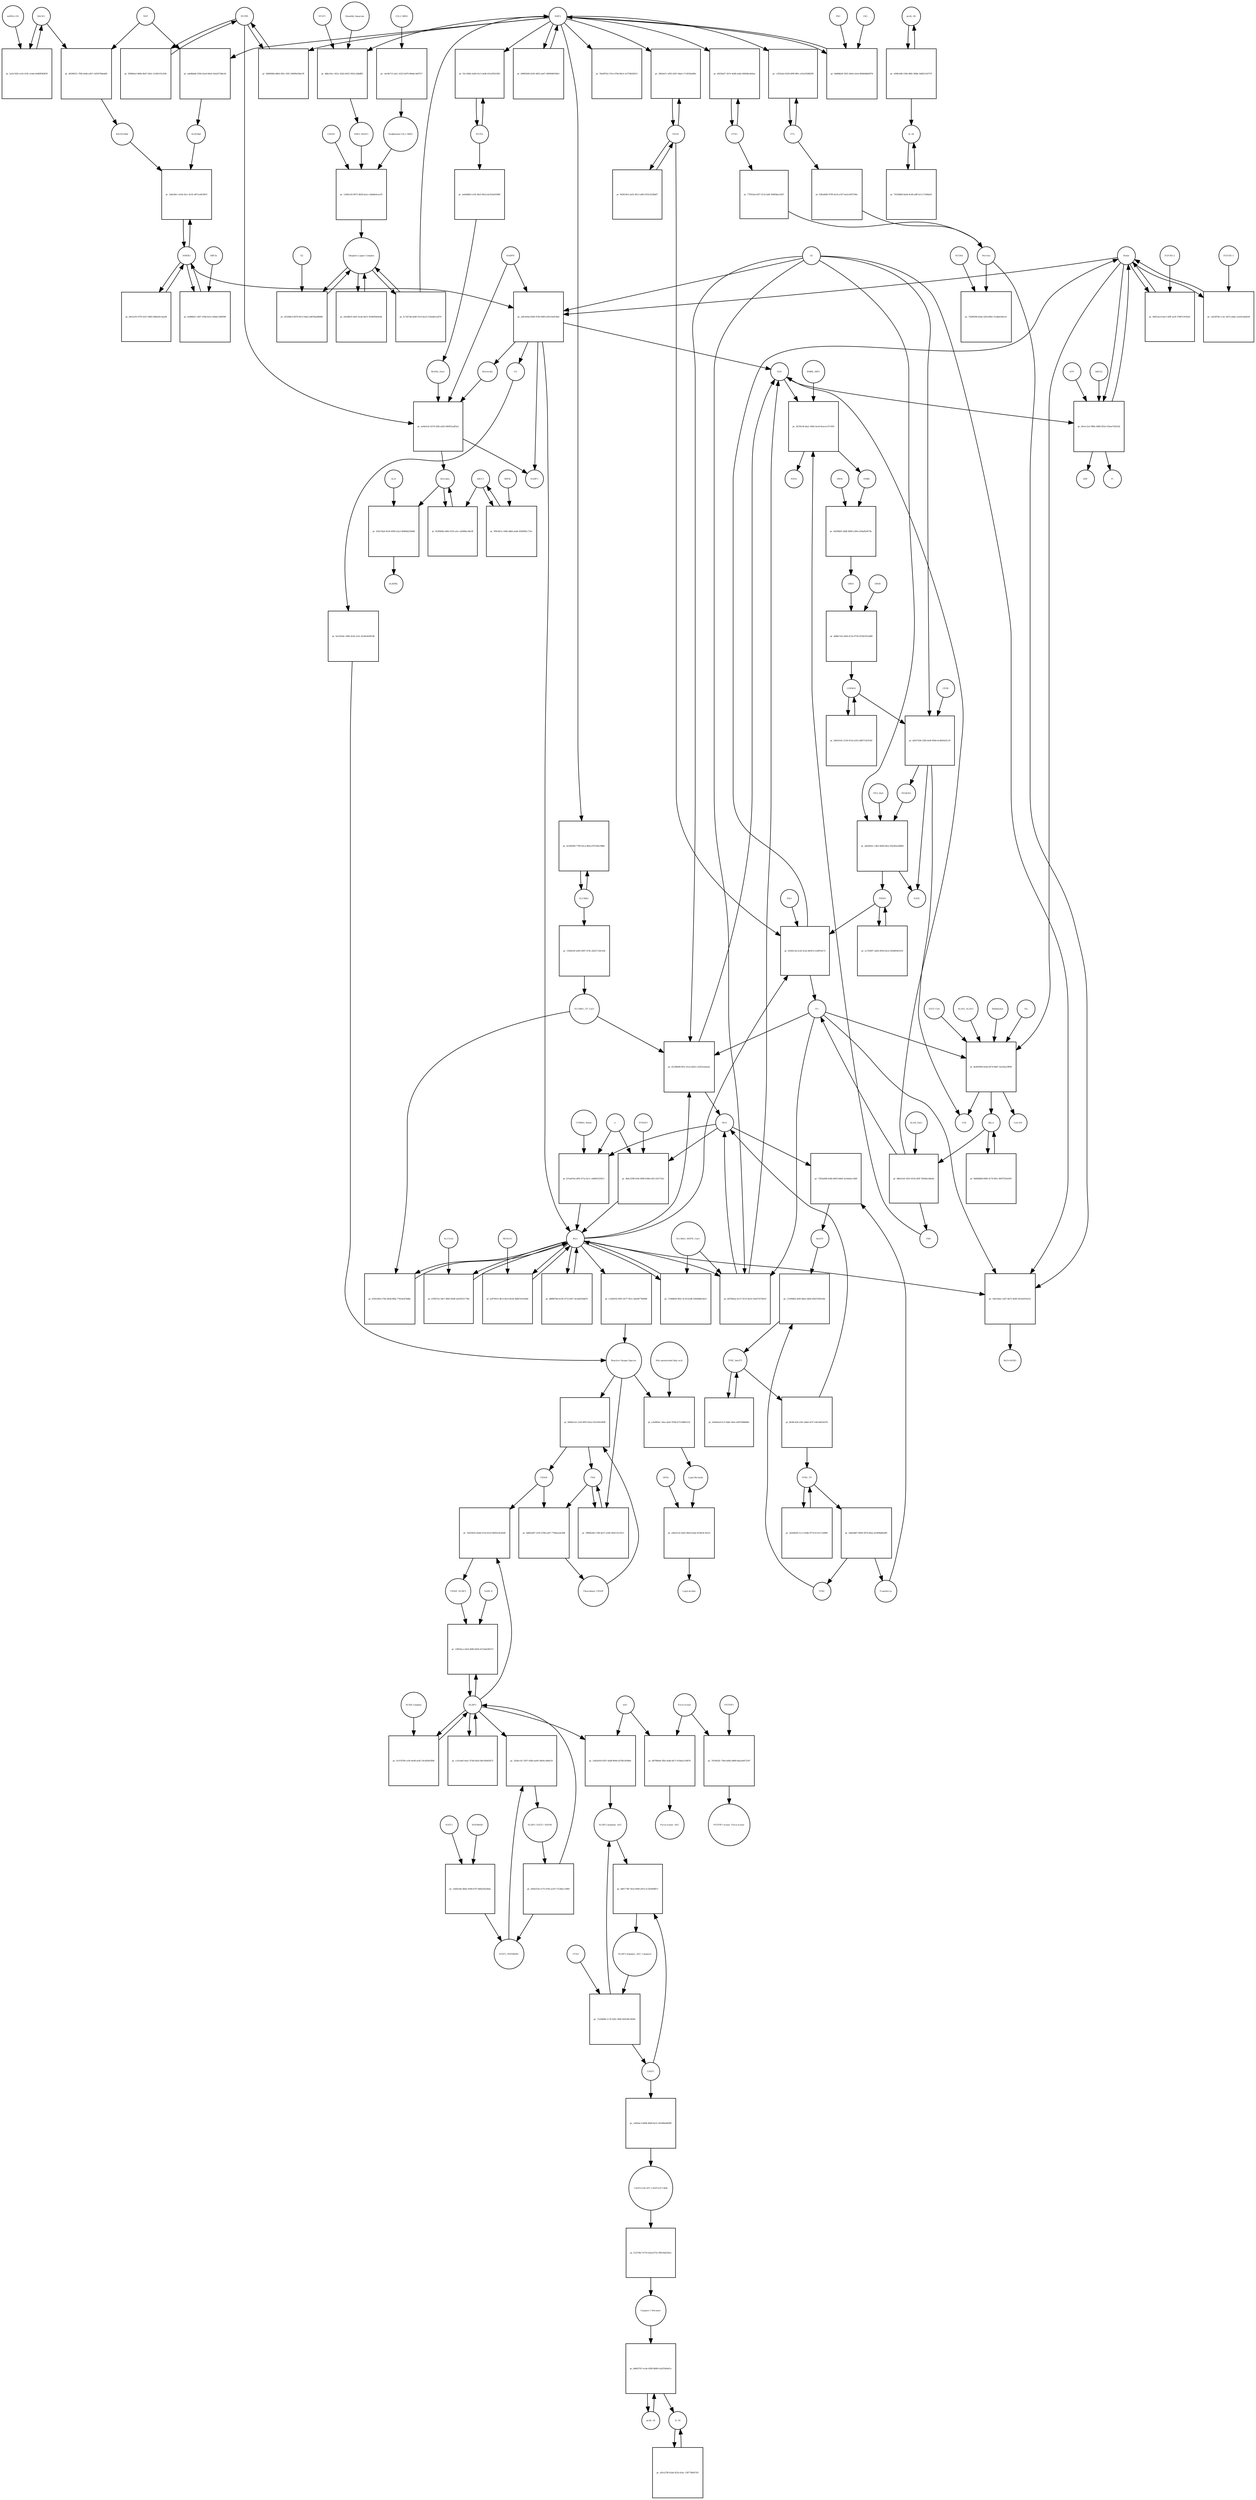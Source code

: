 strict digraph  {
Heme [annotation="urn_miriam_obo.chebi_CHEBI%3A30413", bipartite=0, cls="simple chemical", fontsize=4, label=Heme, shape=circle];
"pr_a0fc0e8a-8206-4760-84f8-a58153e619bd" [annotation="", bipartite=1, cls=process, fontsize=4, label="pr_a0fc0e8a-8206-4760-84f8-a58153e619bd", shape=square];
Biliverdin [annotation="urn_miriam_obo.chebi_CHEBI%3A17033", bipartite=0, cls="simple chemical", fontsize=4, label=Biliverdin, shape=circle];
HMOX1 [annotation="", bipartite=0, cls=macromolecule, fontsize=4, label=HMOX1, shape=circle];
O2 [annotation="urn_miriam_obo.chebi_CHEBI%3A15379", bipartite=0, cls="simple chemical", fontsize=4, label=O2, shape=circle];
NADPH [annotation="urn_miriam_obo.chebi_CHEBI%3A16474", bipartite=0, cls="simple chemical", fontsize=4, label=NADPH, shape=circle];
H2O [annotation="urn_miriam_obo.chebi_CHEBI%3A15377", bipartite=0, cls="simple chemical", fontsize=4, label=H2O, shape=circle];
"Fe2+" [annotation="urn_miriam_obo.chebi_CHEBI%3A29033", bipartite=0, cls="simple chemical", fontsize=4, label="Fe2+", shape=circle];
"NADP+" [annotation="urn_miriam_obo.chebi_CHEBI%3A18009", bipartite=0, cls="simple chemical", fontsize=4, label="NADP+", shape=circle];
CO [annotation="urn_miriam_obo.chebi_CHEBI%3A17245", bipartite=0, cls="simple chemical", fontsize=4, label=CO, shape=circle];
"pr_09d12ac4-0ac5-43ff-aa3f-37887c916241" [annotation="", bipartite=1, cls=process, fontsize=4, label="pr_09d12ac4-0ac5-43ff-aa3f-37887c916241", shape=square];
"FLVCR1-2" [annotation=urn_miriam_uniprot_Q9Y5Y0, bipartite=0, cls=macromolecule, fontsize=4, label="FLVCR1-2", shape=circle];
"pr_ae4e0cfa-5474-42fb-ad52-640931adf3a2" [annotation="", bipartite=1, cls=process, fontsize=4, label="pr_ae4e0cfa-5474-42fb-ad52-640931adf3a2", shape=square];
Bilirubin [annotation="urn_miriam_obo.chebi_CHEBI%3A16990", bipartite=0, cls="simple chemical", fontsize=4, label=Bilirubin, shape=circle];
BLVRB [annotation=urn_miriam_uniprot_P30043, bipartite=0, cls=macromolecule, fontsize=4, label=BLVRB, shape=circle];
"BLVRA_Zn2+" [annotation="urn_miriam_obo.chebi_CHEBI%3A29805|urn_miriam_uniprot_P53004", bipartite=0, cls=complex, fontsize=4, label="BLVRA_Zn2+", shape=circle];
"pr_f63f4b9b-e084-4193-a3cc-de989ec06c8f" [annotation="", bipartite=1, cls=process, fontsize=4, label="pr_f63f4b9b-e084-4193-a3cc-de989ec06c8f", shape=square];
ABCC1 [annotation="", bipartite=0, cls=macromolecule, fontsize=4, label=ABCC1, shape=circle];
"pr_034118a9-9e30-4958-a3a3-0840bb224840" [annotation="", bipartite=1, cls=process, fontsize=4, label="pr_034118a9-9e30-4958-a3a3-0840bb224840", shape=square];
ALB [annotation=urn_miriam_uniprot_P02768, bipartite=0, cls=macromolecule, fontsize=4, label=ALB, shape=circle];
"ALB/BIL" [annotation="urn_miriam_uniprot_P02768|urn_miriam_obo.chebi_CHEBI%3A16990", bipartite=0, cls=complex, fontsize=4, label="ALB/BIL", shape=circle];
NRF2 [annotation="", bipartite=0, cls=macromolecule, fontsize=4, label=NRF2, shape=circle];
"pr_ade8bb4b-5594-42a9-b9e6-3eb2d7348c0e" [annotation="", bipartite=1, cls=process, fontsize=4, label="pr_ade8bb4b-5594-42a9-b9e6-3eb2d7348c0e", shape=square];
MAF [annotation=urn_miriam_uniprot_O75444, bipartite=0, cls=macromolecule, fontsize=4, label=MAF, shape=circle];
"Nrf2/Maf" [annotation="", bipartite=0, cls=complex, fontsize=4, label="Nrf2/Maf", shape=circle];
"pr_d4394551-7f0b-4e8b-a3b7-1d55078dedd9" [annotation="", bipartite=1, cls=process, fontsize=4, label="pr_d4394551-7f0b-4e8b-a3b7-1d55078dedd9", shape=square];
BACH1 [annotation=urn_miriam_uniprot_O14867, bipartite=0, cls=macromolecule, fontsize=4, label=BACH1, shape=circle];
"BACH1/Maf" [annotation="", bipartite=0, cls=complex, fontsize=4, label="BACH1/Maf", shape=circle];
"pr_2a5e7d20-ce3e-47dc-a1dd-e0469f560f39" [annotation="", bipartite=1, cls=process, fontsize=4, label="pr_2a5e7d20-ce3e-47dc-a1dd-e0469f560f39", shape=square];
"miRNA-155" [annotation=urn_miriam_ncbigene_406947, bipartite=0, cls="nucleic acid feature", fontsize=4, label="miRNA-155", shape=circle];
"pr_5a8cbfe1-5e5d-43cc-8c01-d67ce441901f" [annotation="", bipartite=1, cls=process, fontsize=4, label="pr_5a8cbfe1-5e5d-43cc-8c01-d67ce441901f", shape=square];
PRIN9 [annotation="urn_miriam_obo.chebi_CHEBI%3A15430", bipartite=0, cls="simple chemical", fontsize=4, label=PRIN9, shape=circle];
"pr_d1665c9a-fca6-4c0a-b658-fc1e6ff10e72" [annotation="", bipartite=1, cls=process, fontsize=4, label="pr_d1665c9a-fca6-4c0a-b658-fc1e6ff10e72", shape=square];
FECH [annotation=urn_miriam_uniprot_P22830, bipartite=0, cls=macromolecule, fontsize=4, label=FECH, shape=circle];
"Pb2+" [annotation="urn_miriam_obo.chebi_CHEBI%3A27889", bipartite=0, cls="simple chemical", fontsize=4, label="Pb2+", shape=circle];
"H+" [annotation="urn_miriam_obo.chebi_CHEBI%3A15378", bipartite=0, cls="simple chemical", fontsize=4, label="H+", shape=circle];
"SUCC-CoA" [annotation="urn_miriam_obo.chebi_CHEBI%3A57292", bipartite=0, cls="simple chemical", fontsize=4, label="SUCC-CoA", shape=circle];
"pr_8e465090-dcbd-4474-84d7-2ee50a23ff90" [annotation="", bipartite=1, cls=process, fontsize=4, label="pr_8e465090-dcbd-4474-84d7-2ee50a23ff90", shape=square];
dALA [annotation="urn_miriam_obo.chebi_CHEBI%3A356416", bipartite=0, cls="simple chemical", fontsize=4, label=dALA, shape=circle];
ALAS1_ALAS2 [annotation="urn_miriam_uniprot_P13196|urn_miriam_uniprot_P22557", bipartite=0, cls=complex, fontsize=4, label=ALAS1_ALAS2, shape=circle];
Panhematin [annotation="urn_miriam_obo.chebi_CHEBI%3A50385", bipartite=0, cls="simple chemical", fontsize=4, label=Panhematin, shape=circle];
Gly [annotation="urn_miriam_obo.chebi_CHEBI%3A57305", bipartite=0, cls="simple chemical", fontsize=4, label=Gly, shape=circle];
"CoA-SH" [annotation="urn_miriam_obo.chebi_CHEBI%3A15346", bipartite=0, cls="simple chemical", fontsize=4, label="CoA-SH", shape=circle];
CO2 [annotation="urn_miriam_obo.chebi_CHEBI%3A16526", bipartite=0, cls="simple chemical", fontsize=4, label=CO2, shape=circle];
"pr_d6bc43cc-d52c-42d2-b932-5922c5dbdff2" [annotation="", bipartite=1, cls=process, fontsize=4, label="pr_d6bc43cc-d52c-42d2-b932-5922c5dbdff2", shape=square];
KEAP1 [annotation=urn_miriam_uniprot_Q14145, bipartite=0, cls=macromolecule, fontsize=4, label=KEAP1, shape=circle];
NRF2_KEAP1 [annotation="urn_miriam_uniprot_Q14145|urn_miriam_uniprot_Q16236", bipartite=0, cls=complex, fontsize=4, label=NRF2_KEAP1, shape=circle];
"Dimethly fumarate" [annotation="urn_miriam_obo.chebi_CHEBI%3A76004", bipartite=0, cls="simple chemical", fontsize=4, label="Dimethly fumarate", shape=circle];
"Ubiquitin Ligase Complex" [annotation="urn_miriam_uniprot_Q14145|urn_miriam_uniprot_Q15843|urn_miriam_uniprot_Q13618|urn_miriam_uniprot_P62877|urn_miriam_uniprot_Q16236|urn_miriam_uniprot_P0CG48|urn_miriam_pubmed_19940261|urn_miriam_interpro_IPR000608", bipartite=0, cls=complex, fontsize=4, label="Ubiquitin Ligase Complex", shape=circle];
"pr_2d1d841f-eb61-4cda-b412-303b950a0eda" [annotation="", bipartite=1, cls=process, fontsize=4, label="pr_2d1d841f-eb61-4cda-b412-303b950a0eda", shape=square];
"pr_dbb3cfaf-3410-4534-af0f-7b29de1dda9e" [annotation="", bipartite=1, cls=process, fontsize=4, label="pr_dbb3cfaf-3410-4534-af0f-7b29de1dda9e", shape=square];
PBG [annotation="urn_miriam_obo.chebi_CHEBI%3A58126", bipartite=0, cls="simple chemical", fontsize=4, label=PBG, shape=circle];
"ALAD_Zn2+" [annotation="urn_miriam_uniprot_P13716|urn_miriam_obo.chebi_CHEBI%3A29105", bipartite=0, cls=complex, fontsize=4, label="ALAD_Zn2+", shape=circle];
"pr_3fc95c4f-daa1-404e-bced-6eecec57c959" [annotation="", bipartite=1, cls=process, fontsize=4, label="pr_3fc95c4f-daa1-404e-bced-6eecec57c959", shape=square];
HMBL [annotation="urn_miriam_obo.chebi_CHEBI%3A57845", bipartite=0, cls="simple chemical", fontsize=4, label=HMBL, shape=circle];
HMBS_DIPY [annotation="urn_miriam_obo.chebi_CHEBI%3A36319|urn_miriam_uniprot_P08397", bipartite=0, cls=complex, fontsize=4, label=HMBS_DIPY, shape=circle];
"NH4+" [annotation="urn_miriam_obo.chebi_CHEBI%3A28938", bipartite=0, cls="simple chemical", fontsize=4, label="NH4+", shape=circle];
"pr_e8290b91-8ddf-4899-a394-e504afb3673b" [annotation="", bipartite=1, cls=process, fontsize=4, label="pr_e8290b91-8ddf-4899-a394-e504afb3673b", shape=square];
URO3 [annotation="urn_miriam_obo.chebi_CHEBI%3A15437", bipartite=0, cls="simple chemical", fontsize=4, label=URO3, shape=circle];
UROS [annotation=urn_miriam_uniprot_P10746, bipartite=0, cls=macromolecule, fontsize=4, label=UROS, shape=circle];
"pr_dd46e7ad-2444-411b-9759-d7d2b7d1a806" [annotation="", bipartite=1, cls=process, fontsize=4, label="pr_dd46e7ad-2444-411b-9759-d7d2b7d1a806", shape=square];
COPRO3 [annotation="urn_miriam_obo.chebi_CHEBI%3A15439", bipartite=0, cls="simple chemical", fontsize=4, label=COPRO3, shape=circle];
UROD [annotation=urn_miriam_uniprot_P06132, bipartite=0, cls=macromolecule, fontsize=4, label=UROD, shape=circle];
"pr_4d557d36-22f8-4e0f-858d-4c4665d1fc29" [annotation="", bipartite=1, cls=process, fontsize=4, label="pr_4d557d36-22f8-4e0f-858d-4c4665d1fc29", shape=square];
PPGEN9 [annotation="urn_miriam_obo.chebi_CHEBI%3A15435", bipartite=0, cls="simple chemical", fontsize=4, label=PPGEN9, shape=circle];
CPOX [annotation=urn_miriam_uniprot_P36551, bipartite=0, cls=macromolecule, fontsize=4, label=CPOX, shape=circle];
H2O2 [annotation="urn_miriam_obo.chebi_CHEBI%3A16240", bipartite=0, cls="simple chemical", fontsize=4, label=H2O2, shape=circle];
"pr_a8e495ec-c4b2-4d04-b4ce-45e492a288b9" [annotation="", bipartite=1, cls=process, fontsize=4, label="pr_a8e495ec-c4b2-4d04-b4ce-45e492a288b9", shape=square];
PPO_FAD [annotation="urn_miriam_obo.chebi_CHEBI%3A16238|urn_miriam_uniprot_P50336", bipartite=0, cls=complex, fontsize=4, label=PPO_FAD, shape=circle];
"pr_b9965649-d185-4833-ab47-49090d01f6b3" [annotation="", bipartite=1, cls=process, fontsize=4, label="pr_b9965649-d185-4833-ab47-49090d01f6b3", shape=square];
"pr_6b84db8d-6096-4176-8f5c-b607f35e0361" [annotation="", bipartite=1, cls="uncertain process", fontsize=4, label="pr_6b84db8d-6096-4176-8f5c-b607f35e0361", shape=square];
"pr_5d61610e-1239-47ed-a203-a8f071d19140" [annotation="", bipartite=1, cls="uncertain process", fontsize=4, label="pr_5d61610e-1239-47ed-a203-a8f071d19140", shape=square];
"pr_ec7b5f87-3a84-4956-b5cb-283d0f441014" [annotation="", bipartite=1, cls="uncertain process", fontsize=4, label="pr_ec7b5f87-3a84-4956-b5cb-283d0f441014", shape=square];
"Poly-unsaturated fatty acid" [annotation="urn_miriam_obo.chebi_CHEBI%3A26208", bipartite=0, cls="simple chemical", fontsize=4, label="Poly-unsaturated fatty acid", shape=circle];
"pr_e3a985bc-14ee-4ad1-8768-d71338667e2f" [annotation="", bipartite=1, cls=process, fontsize=4, label="pr_e3a985bc-14ee-4ad1-8768-d71338667e2f", shape=square];
"Lipid Peroxide" [annotation="urn_miriam_obo.chebi_CHEBI%3A61051", bipartite=0, cls="simple chemical", fontsize=4, label="Lipid Peroxide", shape=circle];
"Reactive Oxygen Species" [annotation="urn_miriam_obo.chebi_CHEBI%3A26523", bipartite=0, cls="simple chemical", fontsize=4, label="Reactive Oxygen Species", shape=circle];
"pr_1b0c04ae-c4d7-4b72-9e89-2f22e055431e" [annotation="", bipartite=1, cls=process, fontsize=4, label="pr_1b0c04ae-c4d7-4b72-9e89-2f22e055431e", shape=square];
"Fe(3+)O(OH)" [annotation="urn_miriam_obo.chebi_CHEBI%3A78619", bipartite=0, cls="simple chemical", fontsize=4, label="Fe(3+)O(OH)", shape=circle];
Ferritin [annotation=urn_miriam_uniprot_P02794, bipartite=0, cls=complex, fontsize=4, label=Ferritin, shape=circle];
"pr_818518d3-278a-4b3b-8fba-776cbe478d8a" [annotation="", bipartite=1, cls=process, fontsize=4, label="pr_818518d3-278a-4b3b-8fba-776cbe478d8a", shape=square];
"SLC40A1_CP_Cu2+" [annotation="urn_miriam_uniprot_P00450|urn_miriam_uniprot_Q9NP59|urn_miriam_obo.chebi_CHEBI%3A29036", bipartite=0, cls=complex, fontsize=4, label="SLC40A1_CP_Cu2+", shape=circle];
"pr_d1206b99-f45c-41e2-bd16-c32431ea6a2a" [annotation="", bipartite=1, cls=process, fontsize=4, label="pr_d1206b99-f45c-41e2-bd16-c32431ea6a2a", shape=square];
"Fe3+" [annotation="urn_miriam_obo.chebi_CHEBI%3A29034", bipartite=0, cls="simple chemical", fontsize=4, label="Fe3+", shape=circle];
SLC40A1 [annotation=urn_miriam_ncbigene_30061, bipartite=0, cls="nucleic acid feature", fontsize=4, label=SLC40A1, shape=circle];
"pr_0c8382b0-7709-45ca-8feb-d7f2365c0886" [annotation="", bipartite=1, cls=process, fontsize=4, label="pr_0c8382b0-7709-45ca-8feb-d7f2365c0886", shape=square];
FTH1 [annotation=urn_miriam_ncbigene_2495, bipartite=0, cls="nucleic acid feature", fontsize=4, label=FTH1, shape=circle];
"pr_b022bef7-2b7e-4e8b-ae8e-64f44bcde6ee" [annotation="", bipartite=1, cls=process, fontsize=4, label="pr_b022bef7-2b7e-4e8b-ae8e-64f44bcde6ee", shape=square];
FTL [annotation=urn_miriam_ncbigene_2512, bipartite=0, cls="nucleic acid feature", fontsize=4, label=FTL, shape=circle];
"pr_c3f32afa-6228-409f-8f0c-a16e35098290" [annotation="", bipartite=1, cls=process, fontsize=4, label="pr_c3f32afa-6228-409f-8f0c-a16e35098290", shape=square];
"pr_77f5f2ab-05f7-4132-baff-004f0dec63d7" [annotation="", bipartite=1, cls=process, fontsize=4, label="pr_77f5f2ab-05f7-4132-baff-004f0dec63d7", shape=square];
"pr_93fa40d4-9790-4e16-a167-be2c6367594c" [annotation="", bipartite=1, cls=process, fontsize=4, label="pr_93fa40d4-9790-4e16-a167-be2c6367594c", shape=square];
"pr_30feeb7c-ef93-43b7-9da4-171d530a4f8c" [annotation="", bipartite=1, cls=process, fontsize=4, label="pr_30feeb7c-ef93-43b7-9da4-171d530a4f8c", shape=square];
"pr_fb5815b3-2a02-4613-a0f4-f355c023bb67" [annotation="", bipartite=1, cls=process, fontsize=4, label="pr_fb5815b3-2a02-4613-a0f4-f355c023bb67", shape=square];
"pr_bfe521f2-97f5-43e7-b802-08b5a9c3aa68" [annotation="", bipartite=1, cls=process, fontsize=4, label="pr_bfe521f2-97f5-43e7-b802-08b5a9c3aa68", shape=square];
BLVRA [annotation=urn_miriam_ncbigene_644, bipartite=0, cls="nucleic acid feature", fontsize=4, label=BLVRA, shape=circle];
"pr_55c14f9e-0a69-41c5-8edf-e91af95254f5" [annotation="", bipartite=1, cls=process, fontsize=4, label="pr_55c14f9e-0a69-41c5-8edf-e91af95254f5", shape=square];
"pr_0d6f406b-b804-495c-93f1-94090a93ba78" [annotation="", bipartite=1, cls=process, fontsize=4, label="pr_0d6f406b-b804-495c-93f1-94090a93ba78", shape=square];
"pr_5f06b9a3-960b-4b47-b5b1-21d56155c828" [annotation="", bipartite=1, cls=process, fontsize=4, label="pr_5f06b9a3-960b-4b47-b5b1-21d56155c828", shape=square];
"pr_eeb0dd03-e192-4fa5-84cd-de1b3af43890" [annotation="", bipartite=1, cls=process, fontsize=4, label="pr_eeb0dd03-e192-4fa5-84cd-de1b3af43890", shape=square];
"pr_15b5b1f6-a045-4947-b74c-d2627120c43d" [annotation="", bipartite=1, cls=process, fontsize=4, label="pr_15b5b1f6-a045-4947-b74c-d2627120c43d", shape=square];
"pr_74280590-62da-42f4-8962-51abbe5d5c61" [annotation="", bipartite=1, cls=process, fontsize=4, label="pr_74280590-62da-42f4-8962-51abbe5d5c61", shape=square];
NCOA4 [annotation=urn_miriam_uniprot_Q13772, bipartite=0, cls=macromolecule, fontsize=4, label=NCOA4, shape=circle];
"pr_b7ead19a-af92-471a-bc1c-a0b943235f11" [annotation="", bipartite=1, cls=process, fontsize=4, label="pr_b7ead19a-af92-471a-bc1c-a0b943235f11", shape=square];
CYBRD1_Heme [annotation="urn_miriam_uniprot_Q53TN4|urn_miriam_obo.chebi_CHEBI%3A30413", bipartite=0, cls=complex, fontsize=4, label=CYBRD1_Heme, shape=circle];
"e-" [annotation="urn_miriam_obo.chebi_CHEBI%3A10545", bipartite=0, cls="simple chemical", fontsize=4, label="e-", shape=circle];
"pr_b7ff475a-34e7-4965-85d0-edcf0351770b" [annotation="", bipartite=1, cls=process, fontsize=4, label="pr_b7ff475a-34e7-4965-85d0-edcf0351770b", shape=square];
SLC11A2 [annotation=urn_miriam_uniprot_P49281, bipartite=0, cls=macromolecule, fontsize=4, label=SLC11A2, shape=circle];
"pr_a4b2515e-4eb5-46d3-b1da-6538c8c1b531" [annotation="", bipartite=1, cls=process, fontsize=4, label="pr_a4b2515e-4eb5-46d3-b1da-6538c8c1b531", shape=square];
"Lipid alcohol" [annotation="urn_miriam_obo.chebi_CHEBI%3A24026", bipartite=0, cls="simple chemical", fontsize=4, label="Lipid alcohol", shape=circle];
GPX4 [annotation=urn_miriam_uniprot_P36969, bipartite=0, cls=macromolecule, fontsize=4, label=GPX4, shape=circle];
"pr_0a088efc-c667-47bd-b21e-b04dc5389598" [annotation="", bipartite=1, cls=process, fontsize=4, label="pr_0a088efc-c667-47bd-b21e-b04dc5389598", shape=square];
ORF3a [annotation="urn_miriam_uniprot_P0DTC3|urn_miriam_taxonomy_2697049", bipartite=0, cls=macromolecule, fontsize=4, label=ORF3a, shape=circle];
"pr_c35d2932-f091-4577-951c-b6a967784908" [annotation="", bipartite=1, cls=process, fontsize=4, label="pr_c35d2932-f091-4577-951c-b6a967784908", shape=square];
"pr_f09c6b7a-18d4-4db0-aeb6-4580992c733c" [annotation="", bipartite=1, cls=process, fontsize=4, label="pr_f09c6b7a-18d4-4db0-aeb6-4580992c733c", shape=square];
ORF9c [annotation=urn_miriam_taxonomy_2697049, bipartite=0, cls=macromolecule, fontsize=4, label=ORF9c, shape=circle];
CUL3_RBX1 [annotation="urn_miriam_uniprot_Q13618|urn_miriam_uniprot_P62877", bipartite=0, cls=complex, fontsize=4, label=CUL3_RBX1, shape=circle];
"pr_cbc0b712-a41c-4322-bd70-9b0dc34d7f17" [annotation="", bipartite=1, cls=process, fontsize=4, label="pr_cbc0b712-a41c-4322-bd70-9b0dc34d7f17", shape=square];
"Neddylated CUL3_RBX1" [annotation="urn_miriam_uniprot_Q15843|urn_miriam_uniprot_Q13618|urn_miriam_uniprot_P62877", bipartite=0, cls=complex, fontsize=4, label="Neddylated CUL3_RBX1", shape=circle];
"pr_7ba087b2-37ee-47b0-86c0-3cf7f4626913" [annotation="", bipartite=1, cls=process, fontsize=4, label="pr_7ba087b2-37ee-47b0-86c0-3cf7f4626913", shape=square];
"pr_124b5c62-8972-4b56-ba1e-cbb4de6cae35" [annotation="", bipartite=1, cls=process, fontsize=4, label="pr_124b5c62-8972-4b56-ba1e-cbb4de6cae35", shape=square];
CAND1 [annotation=urn_miriam_uniprot_Q86VP6, bipartite=0, cls=macromolecule, fontsize=4, label=CAND1, shape=circle];
E2 [annotation=urn_miriam_interpro_IPR000608, bipartite=0, cls=macromolecule, fontsize=4, label=E2, shape=circle];
"pr_2f2208e5-6678-4413-9ab2-a8878aa88486" [annotation="", bipartite=1, cls=process, fontsize=4, label="pr_2f2208e5-6678-4413-9ab2-a8878aa88486", shape=square];
"pr_0dd8db20-3925-49e9-a5eb-866b9db6907b" [annotation="", bipartite=1, cls=process, fontsize=4, label="pr_0dd8db20-3925-49e9-a5eb-866b9db6907b", shape=square];
PKC [annotation="urn_miriam_pubmed_12198130|urn_miriam_interpro_IPR012233", bipartite=0, cls=macromolecule, fontsize=4, label=PKC, shape=circle];
CK2 [annotation="", bipartite=0, cls=macromolecule, fontsize=4, label=CK2, shape=circle];
"pr_cbe3878e-cc4c-4475-ab4a-cee02cd4a63d" [annotation="", bipartite=1, cls=process, fontsize=4, label="pr_cbe3878e-cc4c-4475-ab4a-cee02cd4a63d", shape=square];
"FLVCR1-1" [annotation=urn_miriam_uniprot_Q9Y5Y0, bipartite=0, cls=macromolecule, fontsize=4, label="FLVCR1-1", shape=circle];
"pr_40cec2e2-998e-4d00-825a-01bee76241d2" [annotation="", bipartite=1, cls=process, fontsize=4, label="pr_40cec2e2-998e-4d00-825a-01bee76241d2", shape=square];
ABCG2 [annotation=urn_miriam_uniprot_Q9UNQ0, bipartite=0, cls="macromolecule multimer", fontsize=4, label=ABCG2, shape=circle];
ATP [annotation="urn_miriam_obo.chebi_CHEBI%3A30616", bipartite=0, cls="simple chemical", fontsize=4, label=ATP, shape=circle];
Pi [annotation="urn_miriam_obo.chebi_CHEBI%3A18367", bipartite=0, cls="simple chemical", fontsize=4, label=Pi, shape=circle];
ADP [annotation="urn_miriam_obo.chebi_CHEBI%3A456216", bipartite=0, cls="simple chemical", fontsize=4, label=ADP, shape=circle];
"pr_719d4603-8f41-4c18-b1d8-25640b8e3dc0" [annotation="", bipartite=1, cls=process, fontsize=4, label="pr_719d4603-8f41-4c18-b1d8-25640b8e3dc0", shape=square];
"SLC40A1_HEPH_Cu2+" [annotation="urn_miriam_uniprot_Q9BQS7|urn_miriam_uniprot_Q9NP59|urn_miriam_obo.chebi_CHEBI%3A28694", bipartite=0, cls=complex, fontsize=4, label="SLC40A1_HEPH_Cu2+", shape=circle];
"pr_b4769eae-bc57-4133-9a25-52e67527b033" [annotation="", bipartite=1, cls=process, fontsize=4, label="pr_b4769eae-bc57-4133-9a25-52e67527b033", shape=square];
"pr_72b5ab88-6a8d-4b93-b8a8-5a1dedec1dd9" [annotation="", bipartite=1, cls=process, fontsize=4, label="pr_72b5ab88-6a8d-4b93-b8a8-5a1dedec1dd9", shape=square];
Transferrin [annotation=urn_miriam_uniprot_P02787, bipartite=0, cls=macromolecule, fontsize=4, label=Transferrin, shape=circle];
holoTF [annotation="urn_miriam_uniprot_P02787|urn_miriam_obo.chebi_CHEBI%3A29034", bipartite=0, cls=complex, fontsize=4, label=holoTF, shape=circle];
TFRC [annotation=urn_miriam_uniprot_P02786, bipartite=0, cls="macromolecule multimer", fontsize=4, label=TFRC, shape=circle];
"pr_11509d02-def0-4bee-b404-d5d3765fe20e" [annotation="", bipartite=1, cls=process, fontsize=4, label="pr_11509d02-def0-4bee-b404-d5d3765fe20e", shape=square];
TFRC_holoTF [annotation="urn_miriam_uniprot_P02787|urn_miriam_obo.chebi_CHEBI%3A29034|urn_miriam_uniprot_P02786", bipartite=0, cls=complex, fontsize=4, label=TFRC_holoTF, shape=circle];
"pr_4244efa4-fccf-4ddc-9efa-ef407d68d68a" [annotation="", bipartite=1, cls=process, fontsize=4, label="pr_4244efa4-fccf-4ddc-9efa-ef407d68d68a", shape=square];
"pr_8e94c424-e20c-4de6-af37-e5b1dd33e07b" [annotation="", bipartite=1, cls=process, fontsize=4, label="pr_8e94c424-e20c-4de6-af37-e5b1dd33e07b", shape=square];
TFRC_TF [annotation="urn_miriam_uniprot_P02787|urn_miriam_uniprot_P02786", bipartite=0, cls=complex, fontsize=4, label=TFRC_TF, shape=circle];
"pr_4bdc3298-fe9a-4099-b36d-e45c143175a2" [annotation="", bipartite=1, cls=process, fontsize=4, label="pr_4bdc3298-fe9a-4099-b36d-e45c143175a2", shape=square];
STEAP3 [annotation=urn_miriam_uniprot_Q658P3, bipartite=0, cls=macromolecule, fontsize=4, label=STEAP3, shape=circle];
"pr_b2f70012-dfc4-45c9-822b-4b0b7e0165b8" [annotation="", bipartite=1, cls=process, fontsize=4, label="pr_b2f70012-dfc4-45c9-822b-4b0b7e0165b8", shape=square];
MCOLN1 [annotation=urn_miriam_uniprot_Q9GZU1, bipartite=0, cls=macromolecule, fontsize=4, label=MCOLN1, shape=circle];
"pr_d88897bd-dc95-477a-9ef7-3e3ad550dd7b" [annotation="", bipartite=1, cls=process, fontsize=4, label="pr_d88897bd-dc95-477a-9ef7-3e3ad550dd7b", shape=square];
"pr_3d1b6029-1cc3-424b-977d-011f1c7a9085" [annotation="", bipartite=1, cls=process, fontsize=4, label="pr_3d1b6029-1cc3-424b-977d-011f1c7a9085", shape=square];
"pr_5d4a9b67-0000-4974-84ee-dc909b482df9" [annotation="", bipartite=1, cls=process, fontsize=4, label="pr_5d4a9b67-0000-4974-84ee-dc909b482df9", shape=square];
"pr_fc7d274d-ab9f-47a5-ba23-533adb1a2670" [annotation="", bipartite=1, cls=process, fontsize=4, label="pr_fc7d274d-ab9f-47a5-ba23-533adb1a2670", shape=square];
Thioredoxin_TXNIP [annotation="urn_miriam_uniprot_P10599|urn_miriam_uniprot_Q9H3M7", bipartite=0, cls=complex, fontsize=4, label=Thioredoxin_TXNIP, shape=circle];
"pr_9d58a1e2-c2a9-4f93-922a-031ef5b10fd9" [annotation="", bipartite=1, cls=process, fontsize=4, label="pr_9d58a1e2-c2a9-4f93-922a-031ef5b10fd9", shape=square];
TXNIP [annotation=urn_miriam_uniprot_Q9H3M7, bipartite=0, cls=macromolecule, fontsize=4, label=TXNIP, shape=circle];
TXN [annotation=urn_miriam_uniprot_P10599, bipartite=0, cls=macromolecule, fontsize=4, label=TXN, shape=circle];
NLRP3 [annotation=urn_miriam_uniprot_Q96P20, bipartite=0, cls=macromolecule, fontsize=4, label=NLRP3, shape=circle];
"pr_5c07d708-ce56-4e48-ae4f-33e3d5b03fb6" [annotation="", bipartite=1, cls=process, fontsize=4, label="pr_5c07d708-ce56-4e48-ae4f-33e3d5b03fb6", shape=square];
"Nf-KB Complex" [annotation="urn_miriam_uniprot_P19838|urn_miriam_uniprot_Q04206|urn_miriam_uniprot_Q00653", bipartite=0, cls=complex, fontsize=4, label="Nf-KB Complex", shape=circle];
"pr_ccfce4ef-e6a1-474d-9ad3-00e1f6402875" [annotation="", bipartite=1, cls=process, fontsize=4, label="pr_ccfce4ef-e6a1-474d-9ad3-00e1f6402875", shape=square];
"pr_39006240-c708-4e27-a1b6-2fd2131c9311" [annotation="", bipartite=1, cls=process, fontsize=4, label="pr_39006240-c708-4e27-a1b6-2fd2131c9311", shape=square];
"pr_6d85e487-2335-4784-a267-776b2aa4c984" [annotation="", bipartite=1, cls=process, fontsize=4, label="pr_6d85e487-2335-4784-a267-776b2aa4c984", shape=square];
HSP90AB1 [annotation=urn_miriam_uniprot_P08238, bipartite=0, cls=macromolecule, fontsize=4, label=HSP90AB1, shape=circle];
"pr_c6d5e5de-db4e-459d-b7f1-b6faf2d228ab" [annotation="", bipartite=1, cls=process, fontsize=4, label="pr_c6d5e5de-db4e-459d-b7f1-b6faf2d228ab", shape=square];
SUGT1 [annotation=urn_miriam_uniprot_Q9Y2Z0, bipartite=0, cls=macromolecule, fontsize=4, label=SUGT1, shape=circle];
SUGT1_HSP90AB1 [annotation="urn_miriam_uniprot_P08238|urn_miriam_uniprot_Q9Y2Z0", bipartite=0, cls=complex, fontsize=4, label=SUGT1_HSP90AB1, shape=circle];
"pr_25e8cc61-2507-45b0-ae66-38e9ccb66e19" [annotation="", bipartite=1, cls=process, fontsize=4, label="pr_25e8cc61-2507-45b0-ae66-38e9ccb66e19", shape=square];
NLRP3_SUGT1_HSP90 [annotation="urn_miriam_uniprot_P08238|urn_miriam_uniprot_Q96P20|urn_miriam_uniprot_Q9Y2Z0", bipartite=0, cls=complex, fontsize=4, label=NLRP3_SUGT1_HSP90, shape=circle];
"pr_32d16632-6a66-47e4-b533-fb091a9c4e68" [annotation="", bipartite=1, cls=process, fontsize=4, label="pr_32d16632-6a66-47e4-b533-fb091a9c4e68", shape=square];
TXNIP_NLRP3 [annotation="urn_miriam_uniprot_Q9H3M7|urn_miriam_uniprot_Q96P20", bipartite=0, cls=complex, fontsize=4, label=TXNIP_NLRP3, shape=circle];
"pr_1ed5a918-9297-4ad8-8b9d-a97dfcd5496e" [annotation="", bipartite=1, cls=process, fontsize=4, label="pr_1ed5a918-9297-4ad8-8b9d-a97dfcd5496e", shape=square];
ASC [annotation=urn_miriam_uniprot_Q9ULZ3, bipartite=0, cls=macromolecule, fontsize=4, label=ASC, shape=circle];
"NLRP3 oligomer_ASC" [annotation="urn_miriam_uniprot_Q9ULZ3|urn_miriam_obo.chebi_CHEBI%3A36080", bipartite=0, cls=complex, fontsize=4, label="NLRP3 oligomer_ASC", shape=circle];
"pr_ddf17740-7dcd-4560-a97a-5c1b59e8ff11" [annotation="", bipartite=1, cls=process, fontsize=4, label="pr_ddf17740-7dcd-4560-a97a-5c1b59e8ff11", shape=square];
CASP1 [annotation=urn_miriam_uniprot_P29466, bipartite=0, cls=macromolecule, fontsize=4, label=CASP1, shape=circle];
"NLRP3 oligomer_ASC_Caspase1" [annotation="urn_miriam_uniprot_P29466|urn_miriam_uniprot_Q9ULZ3", bipartite=0, cls=complex, fontsize=4, label="NLRP3 oligomer_ASC_Caspase1", shape=circle];
"pr_d8790b44-2fb5-4a4b-8a71-819ad1c5687d" [annotation="", bipartite=1, cls=process, fontsize=4, label="pr_d8790b44-2fb5-4a4b-8a71-819ad1c5687d", shape=square];
"Pyrin trimer" [annotation=urn_miriam_uniprot_O15553, bipartite=0, cls=complex, fontsize=4, label="Pyrin trimer", shape=circle];
"Pyrin trimer_ASC" [annotation="urn_miriam_uniprot_O15553|urn_miriam_uniprot_Q9ULZ3", bipartite=0, cls=complex, fontsize=4, label="Pyrin trimer_ASC", shape=circle];
"pr_7619b3d1-756d-4d9a-b988-6da2e8472347" [annotation="", bipartite=1, cls=process, fontsize=4, label="pr_7619b3d1-756d-4d9a-b988-6da2e8472347", shape=square];
PSTPIP1 [annotation=urn_miriam_uniprot_O43586, bipartite=0, cls="macromolecule multimer", fontsize=4, label=PSTPIP1, shape=circle];
"PSTPIP1 trimer_Pyrin trimer" [annotation="urn_miriam_uniprot_O15553|urn_miriam_uniprot_O43586", bipartite=0, cls=complex, fontsize=4, label="PSTPIP1 trimer_Pyrin trimer", shape=circle];
"pr_71a9d00b-1c76-420c-944f-4591d9c3658c" [annotation="", bipartite=1, cls=process, fontsize=4, label="pr_71a9d00b-1c76-420c-944f-4591d9c3658c", shape=square];
CTSG [annotation=urn_miriam_uniprot_P08311, bipartite=0, cls=macromolecule, fontsize=4, label=CTSG, shape=circle];
"pr_cd3febc3-b690-40b9-8cf2-341696e80999" [annotation="", bipartite=1, cls=process, fontsize=4, label="pr_cd3febc3-b690-40b9-8cf2-341696e80999", shape=square];
"CASP1(120-197)_CASP1(317-404)" [annotation=urn_miriam_uniprot_P29466, bipartite=0, cls=complex, fontsize=4, label="CASP1(120-197)_CASP1(317-404)", shape=circle];
"pr_f12378a7-b719-42ad-872c-f09cf4d23d1a" [annotation="", bipartite=1, cls=process, fontsize=4, label="pr_f12378a7-b719-42ad-872c-f09cf4d23d1a", shape=square];
"Caspase-1 Tetramer" [annotation=urn_miriam_uniprot_P29466, bipartite=0, cls="complex multimer", fontsize=4, label="Caspase-1 Tetramer", shape=circle];
"proIL-1B" [annotation=urn_miriam_uniprot_P01584, bipartite=0, cls=macromolecule, fontsize=4, label="proIL-1B", shape=circle];
"pr_e008cfd8-1584-489c-96bb-1b86215d737f" [annotation="", bipartite=1, cls=process, fontsize=4, label="pr_e008cfd8-1584-489c-96bb-1b86215d737f", shape=square];
"IL-1B" [annotation=urn_miriam_uniprot_P01584, bipartite=0, cls=macromolecule, fontsize=4, label="IL-1B", shape=circle];
"pr_74336b66-8a44-4c46-a6ff-b11c7149da93" [annotation="", bipartite=1, cls="omitted process", fontsize=4, label="pr_74336b66-8a44-4c46-a6ff-b11c7149da93", shape=square];
"pr_158f1bce-2dc8-408f-b059-d37a0d180373" [annotation="", bipartite=1, cls=process, fontsize=4, label="pr_158f1bce-2dc8-408f-b059-d37a0d180373", shape=square];
"SARS E" [annotation=urn_miriam_uniprot_P59637, bipartite=0, cls=macromolecule, fontsize=4, label="SARS E", shape=circle];
"proIL-18" [annotation=urn_miriam_uniprot_Q14116, bipartite=0, cls=macromolecule, fontsize=4, label="proIL-18", shape=circle];
"pr_bdd437b7-ecda-4289-8b80-e2af25d4af1a" [annotation="", bipartite=1, cls=process, fontsize=4, label="pr_bdd437b7-ecda-4289-8b80-e2af25d4af1a", shape=square];
"IL-18" [annotation=urn_miriam_uniprot_Q14116, bipartite=0, cls=macromolecule, fontsize=4, label="IL-18", shape=circle];
"pr_e81a278f-b5a8-425e-b5ac-1387740b5765" [annotation="", bipartite=1, cls="omitted process", fontsize=4, label="pr_e81a278f-b5a8-425e-b5ac-1387740b5765", shape=square];
"pr_0a310e6e-1084-4220-a33c-d234e4e08148" [annotation="", bipartite=1, cls=process, fontsize=4, label="pr_0a310e6e-1084-4220-a33c-d234e4e08148", shape=square];
"pr_d39a553e-e175-476e-ac03-7123becc5885" [annotation="", bipartite=1, cls=process, fontsize=4, label="pr_d39a553e-e175-476e-ac03-7123becc5885", shape=square];
Heme -> "pr_a0fc0e8a-8206-4760-84f8-a58153e619bd"  [annotation="", interaction_type=consumption];
Heme -> "pr_09d12ac4-0ac5-43ff-aa3f-37887c916241"  [annotation="", interaction_type=consumption];
Heme -> "pr_8e465090-dcbd-4474-84d7-2ee50a23ff90"  [annotation=urn_miriam_pubmed_25446301, interaction_type=inhibition];
Heme -> "pr_cbe3878e-cc4c-4475-ab4a-cee02cd4a63d"  [annotation="", interaction_type=consumption];
Heme -> "pr_40cec2e2-998e-4d00-825a-01bee76241d2"  [annotation="", interaction_type=consumption];
"pr_a0fc0e8a-8206-4760-84f8-a58153e619bd" -> Biliverdin  [annotation="", interaction_type=production];
"pr_a0fc0e8a-8206-4760-84f8-a58153e619bd" -> H2O  [annotation="", interaction_type=production];
"pr_a0fc0e8a-8206-4760-84f8-a58153e619bd" -> "Fe2+"  [annotation="", interaction_type=production];
"pr_a0fc0e8a-8206-4760-84f8-a58153e619bd" -> "NADP+"  [annotation="", interaction_type=production];
"pr_a0fc0e8a-8206-4760-84f8-a58153e619bd" -> CO  [annotation="", interaction_type=production];
Biliverdin -> "pr_ae4e0cfa-5474-42fb-ad52-640931adf3a2"  [annotation="", interaction_type=consumption];
HMOX1 -> "pr_a0fc0e8a-8206-4760-84f8-a58153e619bd"  [annotation="", interaction_type=catalysis];
HMOX1 -> "pr_5a8cbfe1-5e5d-43cc-8c01-d67ce441901f"  [annotation="", interaction_type=consumption];
HMOX1 -> "pr_bfe521f2-97f5-43e7-b802-08b5a9c3aa68"  [annotation="", interaction_type=consumption];
HMOX1 -> "pr_0a088efc-c667-47bd-b21e-b04dc5389598"  [annotation="", interaction_type=consumption];
O2 -> "pr_a0fc0e8a-8206-4760-84f8-a58153e619bd"  [annotation="", interaction_type=consumption];
O2 -> "pr_4d557d36-22f8-4e0f-858d-4c4665d1fc29"  [annotation="", interaction_type=consumption];
O2 -> "pr_a8e495ec-c4b2-4d04-b4ce-45e492a288b9"  [annotation="", interaction_type=consumption];
O2 -> "pr_1b0c04ae-c4d7-4b72-9e89-2f22e055431e"  [annotation="", interaction_type=consumption];
O2 -> "pr_d1206b99-f45c-41e2-bd16-c32431ea6a2a"  [annotation="", interaction_type=consumption];
O2 -> "pr_b4769eae-bc57-4133-9a25-52e67527b033"  [annotation="", interaction_type=consumption];
NADPH -> "pr_a0fc0e8a-8206-4760-84f8-a58153e619bd"  [annotation="", interaction_type=consumption];
NADPH -> "pr_ae4e0cfa-5474-42fb-ad52-640931adf3a2"  [annotation="", interaction_type=consumption];
H2O -> "pr_3fc95c4f-daa1-404e-bced-6eecec57c959"  [annotation="", interaction_type=consumption];
H2O -> "pr_40cec2e2-998e-4d00-825a-01bee76241d2"  [annotation="", interaction_type=consumption];
"Fe2+" -> "pr_d1665c9a-fca6-4c0a-b658-fc1e6ff10e72"  [annotation="", interaction_type=consumption];
"Fe2+" -> "pr_1b0c04ae-c4d7-4b72-9e89-2f22e055431e"  [annotation="", interaction_type=consumption];
"Fe2+" -> "pr_818518d3-278a-4b3b-8fba-776cbe478d8a"  [annotation="", interaction_type=consumption];
"Fe2+" -> "pr_d1206b99-f45c-41e2-bd16-c32431ea6a2a"  [annotation="", interaction_type=consumption];
"Fe2+" -> "pr_b7ff475a-34e7-4965-85d0-edcf0351770b"  [annotation="", interaction_type=consumption];
"Fe2+" -> "pr_c35d2932-f091-4577-951c-b6a967784908"  [annotation="urn_miriam_pubmed_26794443|urn_miriam_pubmed_30692038", interaction_type=catalysis];
"Fe2+" -> "pr_719d4603-8f41-4c18-b1d8-25640b8e3dc0"  [annotation="", interaction_type=consumption];
"Fe2+" -> "pr_b4769eae-bc57-4133-9a25-52e67527b033"  [annotation="", interaction_type=consumption];
"Fe2+" -> "pr_b2f70012-dfc4-45c9-822b-4b0b7e0165b8"  [annotation="", interaction_type=consumption];
"Fe2+" -> "pr_d88897bd-dc95-477a-9ef7-3e3ad550dd7b"  [annotation="", interaction_type=consumption];
CO -> "pr_0a310e6e-1084-4220-a33c-d234e4e08148"  [annotation="urn_miriam_pubmed_28356568|urn_miriam_pubmed_25770182", interaction_type=inhibition];
"pr_09d12ac4-0ac5-43ff-aa3f-37887c916241" -> Heme  [annotation="", interaction_type=production];
"FLVCR1-2" -> "pr_09d12ac4-0ac5-43ff-aa3f-37887c916241"  [annotation="", interaction_type=catalysis];
"pr_ae4e0cfa-5474-42fb-ad52-640931adf3a2" -> Bilirubin  [annotation="", interaction_type=production];
"pr_ae4e0cfa-5474-42fb-ad52-640931adf3a2" -> "NADP+"  [annotation="", interaction_type=production];
Bilirubin -> "pr_f63f4b9b-e084-4193-a3cc-de989ec06c8f"  [annotation="", interaction_type=consumption];
Bilirubin -> "pr_034118a9-9e30-4958-a3a3-0840bb224840"  [annotation="", interaction_type=consumption];
BLVRB -> "pr_ae4e0cfa-5474-42fb-ad52-640931adf3a2"  [annotation="", interaction_type=catalysis];
BLVRB -> "pr_0d6f406b-b804-495c-93f1-94090a93ba78"  [annotation="", interaction_type=consumption];
BLVRB -> "pr_5f06b9a3-960b-4b47-b5b1-21d56155c828"  [annotation="", interaction_type=consumption];
"BLVRA_Zn2+" -> "pr_ae4e0cfa-5474-42fb-ad52-640931adf3a2"  [annotation="", interaction_type=catalysis];
"pr_f63f4b9b-e084-4193-a3cc-de989ec06c8f" -> Bilirubin  [annotation="", interaction_type=production];
ABCC1 -> "pr_f63f4b9b-e084-4193-a3cc-de989ec06c8f"  [annotation="", interaction_type=catalysis];
ABCC1 -> "pr_f09c6b7a-18d4-4db0-aeb6-4580992c733c"  [annotation="", interaction_type=consumption];
"pr_034118a9-9e30-4958-a3a3-0840bb224840" -> "ALB/BIL"  [annotation="", interaction_type=production];
ALB -> "pr_034118a9-9e30-4958-a3a3-0840bb224840"  [annotation="", interaction_type=consumption];
NRF2 -> "pr_ade8bb4b-5594-42a9-b9e6-3eb2d7348c0e"  [annotation="", interaction_type=consumption];
NRF2 -> "pr_d6bc43cc-d52c-42d2-b932-5922c5dbdff2"  [annotation="", interaction_type=consumption];
NRF2 -> "pr_b9965649-d185-4833-ab47-49090d01f6b3"  [annotation="", interaction_type=consumption];
NRF2 -> "pr_0c8382b0-7709-45ca-8feb-d7f2365c0886"  [annotation=urn_miriam_pubmed_30692038, interaction_type=catalysis];
NRF2 -> "pr_b022bef7-2b7e-4e8b-ae8e-64f44bcde6ee"  [annotation=urn_miriam_pubmed_30692038, interaction_type=catalysis];
NRF2 -> "pr_c3f32afa-6228-409f-8f0c-a16e35098290"  [annotation=urn_miriam_pubmed_30692038, interaction_type=catalysis];
NRF2 -> "pr_30feeb7c-ef93-43b7-9da4-171d530a4f8c"  [annotation="urn_miriam_pubmed_30692038|urn_miriam_pubmed_23766848", interaction_type=catalysis];
NRF2 -> "pr_55c14f9e-0a69-41c5-8edf-e91af95254f5"  [annotation=urn_miriam_pubmed_30692038, interaction_type=catalysis];
NRF2 -> "pr_0d6f406b-b804-495c-93f1-94090a93ba78"  [annotation=urn_miriam_pubmed_30692038, interaction_type=catalysis];
NRF2 -> "pr_7ba087b2-37ee-47b0-86c0-3cf7f4626913"  [annotation="", interaction_type=consumption];
NRF2 -> "pr_0dd8db20-3925-49e9-a5eb-866b9db6907b"  [annotation="", interaction_type=consumption];
"pr_ade8bb4b-5594-42a9-b9e6-3eb2d7348c0e" -> "Nrf2/Maf"  [annotation="", interaction_type=production];
MAF -> "pr_ade8bb4b-5594-42a9-b9e6-3eb2d7348c0e"  [annotation="", interaction_type=consumption];
MAF -> "pr_d4394551-7f0b-4e8b-a3b7-1d55078dedd9"  [annotation="", interaction_type=consumption];
"Nrf2/Maf" -> "pr_5a8cbfe1-5e5d-43cc-8c01-d67ce441901f"  [annotation="urn_miriam_pubmed_10473555|urn_miriam_pubmed_31827672|urn_miriam_pubmed_30692038|urn_miriam_pubmed_29717933", interaction_type=catalysis];
"pr_d4394551-7f0b-4e8b-a3b7-1d55078dedd9" -> "BACH1/Maf"  [annotation="", interaction_type=production];
BACH1 -> "pr_d4394551-7f0b-4e8b-a3b7-1d55078dedd9"  [annotation="", interaction_type=consumption];
BACH1 -> "pr_2a5e7d20-ce3e-47dc-a1dd-e0469f560f39"  [annotation="", interaction_type=consumption];
"BACH1/Maf" -> "pr_5a8cbfe1-5e5d-43cc-8c01-d67ce441901f"  [annotation="urn_miriam_pubmed_10473555|urn_miriam_pubmed_31827672|urn_miriam_pubmed_30692038|urn_miriam_pubmed_29717933", interaction_type=inhibition];
"pr_2a5e7d20-ce3e-47dc-a1dd-e0469f560f39" -> BACH1  [annotation="", interaction_type=production];
"miRNA-155" -> "pr_2a5e7d20-ce3e-47dc-a1dd-e0469f560f39"  [annotation="urn_miriam_pubmed_28082120|urn_miriam_pubmed_21982894", interaction_type=inhibition];
"pr_5a8cbfe1-5e5d-43cc-8c01-d67ce441901f" -> HMOX1  [annotation="", interaction_type=production];
PRIN9 -> "pr_d1665c9a-fca6-4c0a-b658-fc1e6ff10e72"  [annotation="", interaction_type=consumption];
PRIN9 -> "pr_ec7b5f87-3a84-4956-b5cb-283d0f441014"  [annotation="", interaction_type=consumption];
"pr_d1665c9a-fca6-4c0a-b658-fc1e6ff10e72" -> Heme  [annotation="", interaction_type=production];
"pr_d1665c9a-fca6-4c0a-b658-fc1e6ff10e72" -> "H+"  [annotation="", interaction_type=production];
FECH -> "pr_d1665c9a-fca6-4c0a-b658-fc1e6ff10e72"  [annotation="", interaction_type=catalysis];
FECH -> "pr_30feeb7c-ef93-43b7-9da4-171d530a4f8c"  [annotation="", interaction_type=consumption];
FECH -> "pr_fb5815b3-2a02-4613-a0f4-f355c023bb67"  [annotation="", interaction_type=consumption];
"Pb2+" -> "pr_d1665c9a-fca6-4c0a-b658-fc1e6ff10e72"  [annotation="", interaction_type=inhibition];
"H+" -> "pr_8e465090-dcbd-4474-84d7-2ee50a23ff90"  [annotation="", interaction_type=consumption];
"H+" -> "pr_1b0c04ae-c4d7-4b72-9e89-2f22e055431e"  [annotation="", interaction_type=consumption];
"H+" -> "pr_d1206b99-f45c-41e2-bd16-c32431ea6a2a"  [annotation="", interaction_type=consumption];
"H+" -> "pr_b4769eae-bc57-4133-9a25-52e67527b033"  [annotation="", interaction_type=consumption];
"SUCC-CoA" -> "pr_8e465090-dcbd-4474-84d7-2ee50a23ff90"  [annotation="", interaction_type=consumption];
"pr_8e465090-dcbd-4474-84d7-2ee50a23ff90" -> dALA  [annotation="", interaction_type=production];
"pr_8e465090-dcbd-4474-84d7-2ee50a23ff90" -> "CoA-SH"  [annotation="", interaction_type=production];
"pr_8e465090-dcbd-4474-84d7-2ee50a23ff90" -> CO2  [annotation="", interaction_type=production];
dALA -> "pr_dbb3cfaf-3410-4534-af0f-7b29de1dda9e"  [annotation="", interaction_type=consumption];
dALA -> "pr_6b84db8d-6096-4176-8f5c-b607f35e0361"  [annotation="", interaction_type=consumption];
ALAS1_ALAS2 -> "pr_8e465090-dcbd-4474-84d7-2ee50a23ff90"  [annotation=urn_miriam_pubmed_25446301, interaction_type=catalysis];
Panhematin -> "pr_8e465090-dcbd-4474-84d7-2ee50a23ff90"  [annotation=urn_miriam_pubmed_25446301, interaction_type=inhibition];
Gly -> "pr_8e465090-dcbd-4474-84d7-2ee50a23ff90"  [annotation="", interaction_type=consumption];
"pr_d6bc43cc-d52c-42d2-b932-5922c5dbdff2" -> NRF2_KEAP1  [annotation="", interaction_type=production];
KEAP1 -> "pr_d6bc43cc-d52c-42d2-b932-5922c5dbdff2"  [annotation="", interaction_type=consumption];
NRF2_KEAP1 -> "pr_124b5c62-8972-4b56-ba1e-cbb4de6cae35"  [annotation="", interaction_type=consumption];
"Dimethly fumarate" -> "pr_d6bc43cc-d52c-42d2-b932-5922c5dbdff2"  [annotation="urn_miriam_pubmed_15282312|urn_miriam_pubmed_20486766|urn_miriam_pubmed_31692987|urn_miriam_pubmed_15572695|urn_miriam_pubmed_32132672", interaction_type=inhibition];
"Ubiquitin Ligase Complex" -> "pr_2d1d841f-eb61-4cda-b412-303b950a0eda"  [annotation="", interaction_type=consumption];
"Ubiquitin Ligase Complex" -> "pr_2f2208e5-6678-4413-9ab2-a8878aa88486"  [annotation="", interaction_type=consumption];
"Ubiquitin Ligase Complex" -> "pr_fc7d274d-ab9f-47a5-ba23-533adb1a2670"  [annotation="", interaction_type=consumption];
"pr_2d1d841f-eb61-4cda-b412-303b950a0eda" -> "Ubiquitin Ligase Complex"  [annotation="", interaction_type=production];
"pr_dbb3cfaf-3410-4534-af0f-7b29de1dda9e" -> PBG  [annotation="", interaction_type=production];
"pr_dbb3cfaf-3410-4534-af0f-7b29de1dda9e" -> "H+"  [annotation="", interaction_type=production];
"pr_dbb3cfaf-3410-4534-af0f-7b29de1dda9e" -> H2O  [annotation="", interaction_type=production];
PBG -> "pr_3fc95c4f-daa1-404e-bced-6eecec57c959"  [annotation="", interaction_type=consumption];
"ALAD_Zn2+" -> "pr_dbb3cfaf-3410-4534-af0f-7b29de1dda9e"  [annotation="", interaction_type=catalysis];
"pr_3fc95c4f-daa1-404e-bced-6eecec57c959" -> HMBL  [annotation="", interaction_type=production];
"pr_3fc95c4f-daa1-404e-bced-6eecec57c959" -> "NH4+"  [annotation="", interaction_type=production];
HMBL -> "pr_e8290b91-8ddf-4899-a394-e504afb3673b"  [annotation="", interaction_type=consumption];
HMBS_DIPY -> "pr_3fc95c4f-daa1-404e-bced-6eecec57c959"  [annotation="", interaction_type=catalysis];
"pr_e8290b91-8ddf-4899-a394-e504afb3673b" -> URO3  [annotation="", interaction_type=production];
URO3 -> "pr_dd46e7ad-2444-411b-9759-d7d2b7d1a806"  [annotation="", interaction_type=consumption];
UROS -> "pr_e8290b91-8ddf-4899-a394-e504afb3673b"  [annotation="", interaction_type=catalysis];
"pr_dd46e7ad-2444-411b-9759-d7d2b7d1a806" -> COPRO3  [annotation="", interaction_type=production];
COPRO3 -> "pr_4d557d36-22f8-4e0f-858d-4c4665d1fc29"  [annotation="", interaction_type=consumption];
COPRO3 -> "pr_5d61610e-1239-47ed-a203-a8f071d19140"  [annotation="", interaction_type=consumption];
UROD -> "pr_dd46e7ad-2444-411b-9759-d7d2b7d1a806"  [annotation="", interaction_type=catalysis];
"pr_4d557d36-22f8-4e0f-858d-4c4665d1fc29" -> PPGEN9  [annotation="", interaction_type=production];
"pr_4d557d36-22f8-4e0f-858d-4c4665d1fc29" -> CO2  [annotation="", interaction_type=production];
"pr_4d557d36-22f8-4e0f-858d-4c4665d1fc29" -> H2O2  [annotation="", interaction_type=production];
PPGEN9 -> "pr_a8e495ec-c4b2-4d04-b4ce-45e492a288b9"  [annotation="", interaction_type=consumption];
CPOX -> "pr_4d557d36-22f8-4e0f-858d-4c4665d1fc29"  [annotation="", interaction_type=catalysis];
"pr_a8e495ec-c4b2-4d04-b4ce-45e492a288b9" -> PRIN9  [annotation="", interaction_type=production];
"pr_a8e495ec-c4b2-4d04-b4ce-45e492a288b9" -> H2O2  [annotation="", interaction_type=production];
PPO_FAD -> "pr_a8e495ec-c4b2-4d04-b4ce-45e492a288b9"  [annotation="", interaction_type=catalysis];
"pr_b9965649-d185-4833-ab47-49090d01f6b3" -> NRF2  [annotation="", interaction_type=production];
"pr_6b84db8d-6096-4176-8f5c-b607f35e0361" -> dALA  [annotation="", interaction_type=production];
"pr_5d61610e-1239-47ed-a203-a8f071d19140" -> COPRO3  [annotation="", interaction_type=production];
"pr_ec7b5f87-3a84-4956-b5cb-283d0f441014" -> PRIN9  [annotation="", interaction_type=production];
"Poly-unsaturated fatty acid" -> "pr_e3a985bc-14ee-4ad1-8768-d71338667e2f"  [annotation="", interaction_type=consumption];
"pr_e3a985bc-14ee-4ad1-8768-d71338667e2f" -> "Lipid Peroxide"  [annotation="", interaction_type=production];
"Lipid Peroxide" -> "pr_a4b2515e-4eb5-46d3-b1da-6538c8c1b531"  [annotation="", interaction_type=consumption];
"Reactive Oxygen Species" -> "pr_e3a985bc-14ee-4ad1-8768-d71338667e2f"  [annotation="urn_miriam_pubmed_26794443|urn_miriam_pubmed_30692038", interaction_type=catalysis];
"Reactive Oxygen Species" -> "pr_9d58a1e2-c2a9-4f93-922a-031ef5b10fd9"  [annotation="", interaction_type="necessary stimulation"];
"Reactive Oxygen Species" -> "pr_39006240-c708-4e27-a1b6-2fd2131c9311"  [annotation="", interaction_type="necessary stimulation"];
"pr_1b0c04ae-c4d7-4b72-9e89-2f22e055431e" -> "Fe(3+)O(OH)"  [annotation="", interaction_type=production];
Ferritin -> "pr_1b0c04ae-c4d7-4b72-9e89-2f22e055431e"  [annotation="", interaction_type=catalysis];
Ferritin -> "pr_74280590-62da-42f4-8962-51abbe5d5c61"  [annotation="", interaction_type=consumption];
"pr_818518d3-278a-4b3b-8fba-776cbe478d8a" -> "Fe2+"  [annotation="", interaction_type=production];
"SLC40A1_CP_Cu2+" -> "pr_818518d3-278a-4b3b-8fba-776cbe478d8a"  [annotation="", interaction_type=catalysis];
"SLC40A1_CP_Cu2+" -> "pr_d1206b99-f45c-41e2-bd16-c32431ea6a2a"  [annotation="", interaction_type=catalysis];
"pr_d1206b99-f45c-41e2-bd16-c32431ea6a2a" -> "Fe3+"  [annotation="", interaction_type=production];
"pr_d1206b99-f45c-41e2-bd16-c32431ea6a2a" -> H2O  [annotation="", interaction_type=production];
"Fe3+" -> "pr_b7ead19a-af92-471a-bc1c-a0b943235f11"  [annotation="", interaction_type=consumption];
"Fe3+" -> "pr_72b5ab88-6a8d-4b93-b8a8-5a1dedec1dd9"  [annotation="", interaction_type=consumption];
"Fe3+" -> "pr_4bdc3298-fe9a-4099-b36d-e45c143175a2"  [annotation="", interaction_type=consumption];
SLC40A1 -> "pr_0c8382b0-7709-45ca-8feb-d7f2365c0886"  [annotation="", interaction_type=consumption];
SLC40A1 -> "pr_15b5b1f6-a045-4947-b74c-d2627120c43d"  [annotation="", interaction_type=consumption];
"pr_0c8382b0-7709-45ca-8feb-d7f2365c0886" -> SLC40A1  [annotation="", interaction_type=production];
FTH1 -> "pr_b022bef7-2b7e-4e8b-ae8e-64f44bcde6ee"  [annotation="", interaction_type=consumption];
FTH1 -> "pr_77f5f2ab-05f7-4132-baff-004f0dec63d7"  [annotation="", interaction_type=consumption];
"pr_b022bef7-2b7e-4e8b-ae8e-64f44bcde6ee" -> FTH1  [annotation="", interaction_type=production];
FTL -> "pr_c3f32afa-6228-409f-8f0c-a16e35098290"  [annotation="", interaction_type=consumption];
FTL -> "pr_93fa40d4-9790-4e16-a167-be2c6367594c"  [annotation="", interaction_type=consumption];
"pr_c3f32afa-6228-409f-8f0c-a16e35098290" -> FTL  [annotation="", interaction_type=production];
"pr_77f5f2ab-05f7-4132-baff-004f0dec63d7" -> Ferritin  [annotation="", interaction_type=production];
"pr_93fa40d4-9790-4e16-a167-be2c6367594c" -> Ferritin  [annotation="", interaction_type=production];
"pr_30feeb7c-ef93-43b7-9da4-171d530a4f8c" -> FECH  [annotation="", interaction_type=production];
"pr_fb5815b3-2a02-4613-a0f4-f355c023bb67" -> FECH  [annotation="", interaction_type=production];
"pr_bfe521f2-97f5-43e7-b802-08b5a9c3aa68" -> HMOX1  [annotation="", interaction_type=production];
BLVRA -> "pr_55c14f9e-0a69-41c5-8edf-e91af95254f5"  [annotation="", interaction_type=consumption];
BLVRA -> "pr_eeb0dd03-e192-4fa5-84cd-de1b3af43890"  [annotation="", interaction_type=consumption];
"pr_55c14f9e-0a69-41c5-8edf-e91af95254f5" -> BLVRA  [annotation="", interaction_type=production];
"pr_0d6f406b-b804-495c-93f1-94090a93ba78" -> BLVRB  [annotation="", interaction_type=production];
"pr_5f06b9a3-960b-4b47-b5b1-21d56155c828" -> BLVRB  [annotation="", interaction_type=production];
"pr_eeb0dd03-e192-4fa5-84cd-de1b3af43890" -> "BLVRA_Zn2+"  [annotation="", interaction_type=production];
"pr_15b5b1f6-a045-4947-b74c-d2627120c43d" -> "SLC40A1_CP_Cu2+"  [annotation="", interaction_type=production];
NCOA4 -> "pr_74280590-62da-42f4-8962-51abbe5d5c61"  [annotation=urn_miriam_pubmed_30692038, interaction_type=catalysis];
"pr_b7ead19a-af92-471a-bc1c-a0b943235f11" -> "Fe2+"  [annotation="", interaction_type=production];
CYBRD1_Heme -> "pr_b7ead19a-af92-471a-bc1c-a0b943235f11"  [annotation="", interaction_type=catalysis];
"e-" -> "pr_b7ead19a-af92-471a-bc1c-a0b943235f11"  [annotation="", interaction_type=consumption];
"e-" -> "pr_4bdc3298-fe9a-4099-b36d-e45c143175a2"  [annotation="", interaction_type=consumption];
"pr_b7ff475a-34e7-4965-85d0-edcf0351770b" -> "Fe2+"  [annotation="", interaction_type=production];
SLC11A2 -> "pr_b7ff475a-34e7-4965-85d0-edcf0351770b"  [annotation="", interaction_type=catalysis];
"pr_a4b2515e-4eb5-46d3-b1da-6538c8c1b531" -> "Lipid alcohol"  [annotation="", interaction_type=production];
GPX4 -> "pr_a4b2515e-4eb5-46d3-b1da-6538c8c1b531"  [annotation="urn_miriam_pubmed_26794443|urn_miriam_pubmed_30692038", interaction_type=catalysis];
"pr_0a088efc-c667-47bd-b21e-b04dc5389598" -> HMOX1  [annotation="", interaction_type=production];
ORF3a -> "pr_0a088efc-c667-47bd-b21e-b04dc5389598"  [annotation="urn_miriam_doi_10.1101%2F2020.03.22.002386|urn_miriam_taxonomy_2697049", interaction_type=modulation];
"pr_c35d2932-f091-4577-951c-b6a967784908" -> "Reactive Oxygen Species"  [annotation="", interaction_type=production];
"pr_f09c6b7a-18d4-4db0-aeb6-4580992c733c" -> ABCC1  [annotation="", interaction_type=production];
ORF9c -> "pr_f09c6b7a-18d4-4db0-aeb6-4580992c733c"  [annotation="urn_miriam_doi_10.1101%2F2020.03.22.002386|urn_miriam_taxonomy_2697049", interaction_type=modulation];
CUL3_RBX1 -> "pr_cbc0b712-a41c-4322-bd70-9b0dc34d7f17"  [annotation="", interaction_type=consumption];
"pr_cbc0b712-a41c-4322-bd70-9b0dc34d7f17" -> "Neddylated CUL3_RBX1"  [annotation="", interaction_type=production];
"Neddylated CUL3_RBX1" -> "pr_124b5c62-8972-4b56-ba1e-cbb4de6cae35"  [annotation="", interaction_type=consumption];
"pr_124b5c62-8972-4b56-ba1e-cbb4de6cae35" -> "Ubiquitin Ligase Complex"  [annotation="", interaction_type=production];
CAND1 -> "pr_124b5c62-8972-4b56-ba1e-cbb4de6cae35"  [annotation="urn_miriam_pubmed_20486766|urn_miriam_pubmed_31692987|urn_miriam_pubmed_16449638|urn_miriam_pubmed_15572695", interaction_type=inhibition];
E2 -> "pr_2f2208e5-6678-4413-9ab2-a8878aa88486"  [annotation="", interaction_type=consumption];
"pr_2f2208e5-6678-4413-9ab2-a8878aa88486" -> "Ubiquitin Ligase Complex"  [annotation="", interaction_type=production];
"pr_0dd8db20-3925-49e9-a5eb-866b9db6907b" -> NRF2  [annotation="", interaction_type=production];
PKC -> "pr_0dd8db20-3925-49e9-a5eb-866b9db6907b"  [annotation="urn_miriam_pubmed_31692987|urn_miriam_pubmed_12198130", interaction_type=catalysis];
CK2 -> "pr_0dd8db20-3925-49e9-a5eb-866b9db6907b"  [annotation="urn_miriam_pubmed_31692987|urn_miriam_pubmed_12198130", interaction_type=catalysis];
"pr_cbe3878e-cc4c-4475-ab4a-cee02cd4a63d" -> Heme  [annotation="", interaction_type=production];
"FLVCR1-1" -> "pr_cbe3878e-cc4c-4475-ab4a-cee02cd4a63d"  [annotation="", interaction_type=catalysis];
"pr_40cec2e2-998e-4d00-825a-01bee76241d2" -> Heme  [annotation="", interaction_type=production];
"pr_40cec2e2-998e-4d00-825a-01bee76241d2" -> Pi  [annotation="", interaction_type=production];
"pr_40cec2e2-998e-4d00-825a-01bee76241d2" -> ADP  [annotation="", interaction_type=production];
ABCG2 -> "pr_40cec2e2-998e-4d00-825a-01bee76241d2"  [annotation="", interaction_type=catalysis];
ATP -> "pr_40cec2e2-998e-4d00-825a-01bee76241d2"  [annotation="", interaction_type=consumption];
"pr_719d4603-8f41-4c18-b1d8-25640b8e3dc0" -> "Fe2+"  [annotation="", interaction_type=production];
"SLC40A1_HEPH_Cu2+" -> "pr_719d4603-8f41-4c18-b1d8-25640b8e3dc0"  [annotation="", interaction_type=catalysis];
"SLC40A1_HEPH_Cu2+" -> "pr_b4769eae-bc57-4133-9a25-52e67527b033"  [annotation="", interaction_type=catalysis];
"pr_b4769eae-bc57-4133-9a25-52e67527b033" -> "Fe3+"  [annotation="", interaction_type=production];
"pr_b4769eae-bc57-4133-9a25-52e67527b033" -> H2O  [annotation="", interaction_type=production];
"pr_72b5ab88-6a8d-4b93-b8a8-5a1dedec1dd9" -> holoTF  [annotation="", interaction_type=production];
Transferrin -> "pr_72b5ab88-6a8d-4b93-b8a8-5a1dedec1dd9"  [annotation="", interaction_type=consumption];
holoTF -> "pr_11509d02-def0-4bee-b404-d5d3765fe20e"  [annotation="", interaction_type=consumption];
TFRC -> "pr_11509d02-def0-4bee-b404-d5d3765fe20e"  [annotation="", interaction_type=consumption];
"pr_11509d02-def0-4bee-b404-d5d3765fe20e" -> TFRC_holoTF  [annotation="", interaction_type=production];
TFRC_holoTF -> "pr_4244efa4-fccf-4ddc-9efa-ef407d68d68a"  [annotation="", interaction_type=consumption];
TFRC_holoTF -> "pr_8e94c424-e20c-4de6-af37-e5b1dd33e07b"  [annotation="", interaction_type=consumption];
"pr_4244efa4-fccf-4ddc-9efa-ef407d68d68a" -> TFRC_holoTF  [annotation="", interaction_type=production];
"pr_8e94c424-e20c-4de6-af37-e5b1dd33e07b" -> "Fe3+"  [annotation="", interaction_type=production];
"pr_8e94c424-e20c-4de6-af37-e5b1dd33e07b" -> TFRC_TF  [annotation="", interaction_type=production];
TFRC_TF -> "pr_3d1b6029-1cc3-424b-977d-011f1c7a9085"  [annotation="", interaction_type=consumption];
TFRC_TF -> "pr_5d4a9b67-0000-4974-84ee-dc909b482df9"  [annotation="", interaction_type=consumption];
"pr_4bdc3298-fe9a-4099-b36d-e45c143175a2" -> "Fe2+"  [annotation="", interaction_type=production];
STEAP3 -> "pr_4bdc3298-fe9a-4099-b36d-e45c143175a2"  [annotation="", interaction_type=catalysis];
"pr_b2f70012-dfc4-45c9-822b-4b0b7e0165b8" -> "Fe2+"  [annotation="", interaction_type=production];
MCOLN1 -> "pr_b2f70012-dfc4-45c9-822b-4b0b7e0165b8"  [annotation="", interaction_type=catalysis];
"pr_d88897bd-dc95-477a-9ef7-3e3ad550dd7b" -> "Fe2+"  [annotation="", interaction_type=production];
"pr_3d1b6029-1cc3-424b-977d-011f1c7a9085" -> TFRC_TF  [annotation="", interaction_type=production];
"pr_5d4a9b67-0000-4974-84ee-dc909b482df9" -> TFRC  [annotation="", interaction_type=production];
"pr_5d4a9b67-0000-4974-84ee-dc909b482df9" -> Transferrin  [annotation="", interaction_type=production];
"pr_fc7d274d-ab9f-47a5-ba23-533adb1a2670" -> "Ubiquitin Ligase Complex"  [annotation="", interaction_type=production];
"pr_fc7d274d-ab9f-47a5-ba23-533adb1a2670" -> NRF2  [annotation="", interaction_type=production];
Thioredoxin_TXNIP -> "pr_9d58a1e2-c2a9-4f93-922a-031ef5b10fd9"  [annotation="", interaction_type=consumption];
"pr_9d58a1e2-c2a9-4f93-922a-031ef5b10fd9" -> TXNIP  [annotation="", interaction_type=production];
"pr_9d58a1e2-c2a9-4f93-922a-031ef5b10fd9" -> TXN  [annotation="", interaction_type=production];
TXNIP -> "pr_6d85e487-2335-4784-a267-776b2aa4c984"  [annotation="", interaction_type=consumption];
TXNIP -> "pr_32d16632-6a66-47e4-b533-fb091a9c4e68"  [annotation="", interaction_type=consumption];
TXN -> "pr_39006240-c708-4e27-a1b6-2fd2131c9311"  [annotation="", interaction_type=consumption];
TXN -> "pr_6d85e487-2335-4784-a267-776b2aa4c984"  [annotation="", interaction_type=consumption];
NLRP3 -> "pr_5c07d708-ce56-4e48-ae4f-33e3d5b03fb6"  [annotation="", interaction_type=consumption];
NLRP3 -> "pr_ccfce4ef-e6a1-474d-9ad3-00e1f6402875"  [annotation="", interaction_type=consumption];
NLRP3 -> "pr_25e8cc61-2507-45b0-ae66-38e9ccb66e19"  [annotation="", interaction_type=consumption];
NLRP3 -> "pr_32d16632-6a66-47e4-b533-fb091a9c4e68"  [annotation="", interaction_type=consumption];
NLRP3 -> "pr_1ed5a918-9297-4ad8-8b9d-a97dfcd5496e"  [annotation="", interaction_type=consumption];
NLRP3 -> "pr_158f1bce-2dc8-408f-b059-d37a0d180373"  [annotation="", interaction_type=consumption];
"pr_5c07d708-ce56-4e48-ae4f-33e3d5b03fb6" -> NLRP3  [annotation="", interaction_type=production];
"Nf-KB Complex" -> "pr_5c07d708-ce56-4e48-ae4f-33e3d5b03fb6"  [annotation="", interaction_type=catalysis];
"pr_ccfce4ef-e6a1-474d-9ad3-00e1f6402875" -> NLRP3  [annotation="", interaction_type=production];
"pr_39006240-c708-4e27-a1b6-2fd2131c9311" -> TXN  [annotation="", interaction_type=production];
"pr_6d85e487-2335-4784-a267-776b2aa4c984" -> Thioredoxin_TXNIP  [annotation="", interaction_type=production];
HSP90AB1 -> "pr_c6d5e5de-db4e-459d-b7f1-b6faf2d228ab"  [annotation="", interaction_type=consumption];
"pr_c6d5e5de-db4e-459d-b7f1-b6faf2d228ab" -> SUGT1_HSP90AB1  [annotation="", interaction_type=production];
SUGT1 -> "pr_c6d5e5de-db4e-459d-b7f1-b6faf2d228ab"  [annotation="", interaction_type=consumption];
SUGT1_HSP90AB1 -> "pr_25e8cc61-2507-45b0-ae66-38e9ccb66e19"  [annotation="", interaction_type=consumption];
"pr_25e8cc61-2507-45b0-ae66-38e9ccb66e19" -> NLRP3_SUGT1_HSP90  [annotation="", interaction_type=production];
NLRP3_SUGT1_HSP90 -> "pr_d39a553e-e175-476e-ac03-7123becc5885"  [annotation="", interaction_type=consumption];
"pr_32d16632-6a66-47e4-b533-fb091a9c4e68" -> TXNIP_NLRP3  [annotation="", interaction_type=production];
TXNIP_NLRP3 -> "pr_158f1bce-2dc8-408f-b059-d37a0d180373"  [annotation="urn_miriam_pubmed_29789363|urn_miriam_pubmed_28741645|urn_miriam_pubmed_26331680|urn_miriam_doi_10.1016%2Fj.immuni.2009.02.005|urn_miriam_doi_10.3389%2Ffimmu.2020.01030|urn_miriam_pubmed_25770182|urn_miriam_pubmed_28356568|urn_miriam_pubmed_25847972", interaction_type="necessary stimulation"];
"pr_1ed5a918-9297-4ad8-8b9d-a97dfcd5496e" -> "NLRP3 oligomer_ASC"  [annotation="", interaction_type=production];
ASC -> "pr_1ed5a918-9297-4ad8-8b9d-a97dfcd5496e"  [annotation="", interaction_type=consumption];
ASC -> "pr_d8790b44-2fb5-4a4b-8a71-819ad1c5687d"  [annotation="", interaction_type=consumption];
"NLRP3 oligomer_ASC" -> "pr_ddf17740-7dcd-4560-a97a-5c1b59e8ff11"  [annotation="", interaction_type=consumption];
"pr_ddf17740-7dcd-4560-a97a-5c1b59e8ff11" -> "NLRP3 oligomer_ASC_Caspase1"  [annotation="", interaction_type=production];
CASP1 -> "pr_ddf17740-7dcd-4560-a97a-5c1b59e8ff11"  [annotation="", interaction_type=consumption];
CASP1 -> "pr_cd3febc3-b690-40b9-8cf2-341696e80999"  [annotation="", interaction_type=consumption];
"NLRP3 oligomer_ASC_Caspase1" -> "pr_71a9d00b-1c76-420c-944f-4591d9c3658c"  [annotation="", interaction_type=consumption];
"pr_d8790b44-2fb5-4a4b-8a71-819ad1c5687d" -> "Pyrin trimer_ASC"  [annotation="", interaction_type=production];
"Pyrin trimer" -> "pr_d8790b44-2fb5-4a4b-8a71-819ad1c5687d"  [annotation="", interaction_type=consumption];
"Pyrin trimer" -> "pr_7619b3d1-756d-4d9a-b988-6da2e8472347"  [annotation="", interaction_type=consumption];
"pr_7619b3d1-756d-4d9a-b988-6da2e8472347" -> "PSTPIP1 trimer_Pyrin trimer"  [annotation="", interaction_type=production];
PSTPIP1 -> "pr_7619b3d1-756d-4d9a-b988-6da2e8472347"  [annotation="", interaction_type=consumption];
"pr_71a9d00b-1c76-420c-944f-4591d9c3658c" -> CASP1  [annotation="", interaction_type=production];
"pr_71a9d00b-1c76-420c-944f-4591d9c3658c" -> "NLRP3 oligomer_ASC"  [annotation="", interaction_type=production];
CTSG -> "pr_71a9d00b-1c76-420c-944f-4591d9c3658c"  [annotation="", interaction_type=catalysis];
"pr_cd3febc3-b690-40b9-8cf2-341696e80999" -> "CASP1(120-197)_CASP1(317-404)"  [annotation="", interaction_type=production];
"CASP1(120-197)_CASP1(317-404)" -> "pr_f12378a7-b719-42ad-872c-f09cf4d23d1a"  [annotation="", interaction_type=consumption];
"pr_f12378a7-b719-42ad-872c-f09cf4d23d1a" -> "Caspase-1 Tetramer"  [annotation="", interaction_type=production];
"Caspase-1 Tetramer" -> "pr_bdd437b7-ecda-4289-8b80-e2af25d4af1a"  [annotation="", interaction_type=catalysis];
"proIL-1B" -> "pr_e008cfd8-1584-489c-96bb-1b86215d737f"  [annotation="", interaction_type=consumption];
"pr_e008cfd8-1584-489c-96bb-1b86215d737f" -> "IL-1B"  [annotation="", interaction_type=production];
"pr_e008cfd8-1584-489c-96bb-1b86215d737f" -> "proIL-1B"  [annotation="", interaction_type=production];
"IL-1B" -> "pr_74336b66-8a44-4c46-a6ff-b11c7149da93"  [annotation="", interaction_type=consumption];
"pr_74336b66-8a44-4c46-a6ff-b11c7149da93" -> "IL-1B"  [annotation="", interaction_type=production];
"pr_158f1bce-2dc8-408f-b059-d37a0d180373" -> NLRP3  [annotation="", interaction_type=production];
"SARS E" -> "pr_158f1bce-2dc8-408f-b059-d37a0d180373"  [annotation="urn_miriam_pubmed_29789363|urn_miriam_pubmed_28741645|urn_miriam_pubmed_26331680|urn_miriam_doi_10.1016%2Fj.immuni.2009.02.005|urn_miriam_doi_10.3389%2Ffimmu.2020.01030|urn_miriam_pubmed_25770182|urn_miriam_pubmed_28356568|urn_miriam_pubmed_25847972", interaction_type="necessary stimulation"];
"proIL-18" -> "pr_bdd437b7-ecda-4289-8b80-e2af25d4af1a"  [annotation="", interaction_type=consumption];
"pr_bdd437b7-ecda-4289-8b80-e2af25d4af1a" -> "IL-18"  [annotation="", interaction_type=production];
"pr_bdd437b7-ecda-4289-8b80-e2af25d4af1a" -> "proIL-18"  [annotation="", interaction_type=production];
"IL-18" -> "pr_e81a278f-b5a8-425e-b5ac-1387740b5765"  [annotation="", interaction_type=consumption];
"pr_e81a278f-b5a8-425e-b5ac-1387740b5765" -> "IL-18"  [annotation="", interaction_type=production];
"pr_0a310e6e-1084-4220-a33c-d234e4e08148" -> "Reactive Oxygen Species"  [annotation="", interaction_type=production];
"pr_d39a553e-e175-476e-ac03-7123becc5885" -> NLRP3  [annotation="", interaction_type=production];
"pr_d39a553e-e175-476e-ac03-7123becc5885" -> SUGT1_HSP90AB1  [annotation="", interaction_type=production];
}
